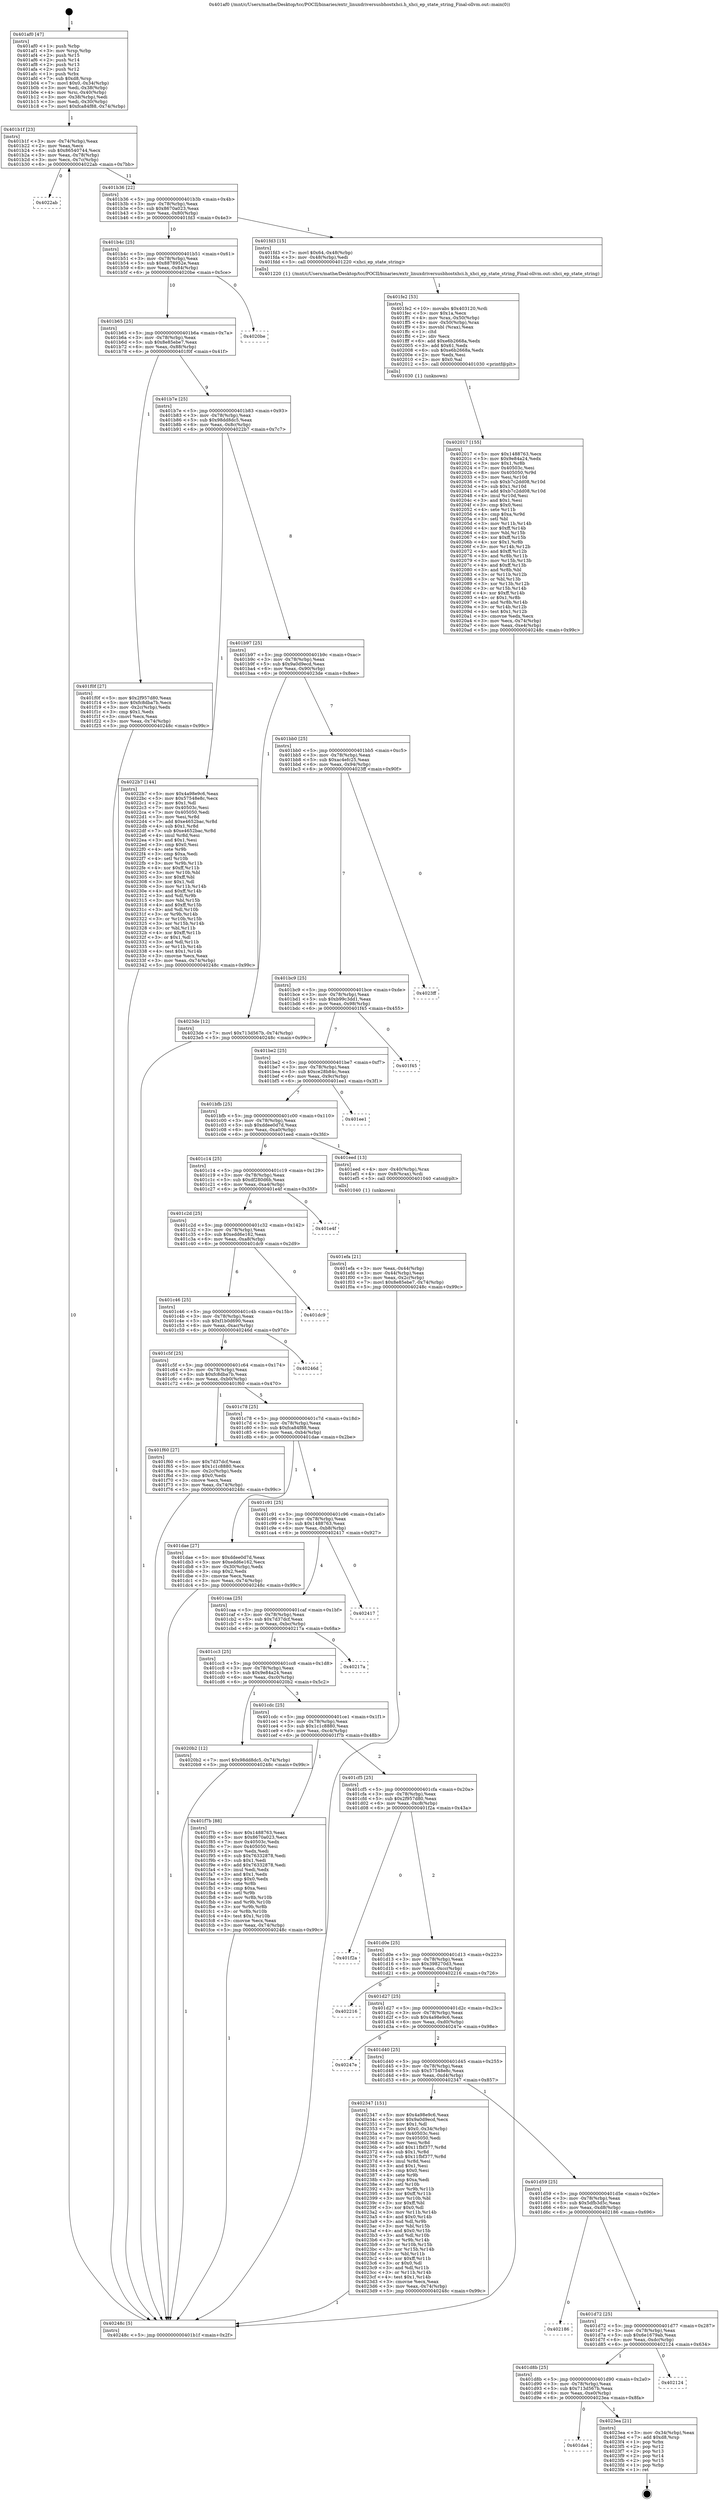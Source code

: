 digraph "0x401af0" {
  label = "0x401af0 (/mnt/c/Users/mathe/Desktop/tcc/POCII/binaries/extr_linuxdriversusbhostxhci.h_xhci_ep_state_string_Final-ollvm.out::main(0))"
  labelloc = "t"
  node[shape=record]

  Entry [label="",width=0.3,height=0.3,shape=circle,fillcolor=black,style=filled]
  "0x401b1f" [label="{
     0x401b1f [23]\l
     | [instrs]\l
     &nbsp;&nbsp;0x401b1f \<+3\>: mov -0x74(%rbp),%eax\l
     &nbsp;&nbsp;0x401b22 \<+2\>: mov %eax,%ecx\l
     &nbsp;&nbsp;0x401b24 \<+6\>: sub $0x86540744,%ecx\l
     &nbsp;&nbsp;0x401b2a \<+3\>: mov %eax,-0x78(%rbp)\l
     &nbsp;&nbsp;0x401b2d \<+3\>: mov %ecx,-0x7c(%rbp)\l
     &nbsp;&nbsp;0x401b30 \<+6\>: je 00000000004022ab \<main+0x7bb\>\l
  }"]
  "0x4022ab" [label="{
     0x4022ab\l
  }", style=dashed]
  "0x401b36" [label="{
     0x401b36 [22]\l
     | [instrs]\l
     &nbsp;&nbsp;0x401b36 \<+5\>: jmp 0000000000401b3b \<main+0x4b\>\l
     &nbsp;&nbsp;0x401b3b \<+3\>: mov -0x78(%rbp),%eax\l
     &nbsp;&nbsp;0x401b3e \<+5\>: sub $0x8670a023,%eax\l
     &nbsp;&nbsp;0x401b43 \<+3\>: mov %eax,-0x80(%rbp)\l
     &nbsp;&nbsp;0x401b46 \<+6\>: je 0000000000401fd3 \<main+0x4e3\>\l
  }"]
  Exit [label="",width=0.3,height=0.3,shape=circle,fillcolor=black,style=filled,peripheries=2]
  "0x401fd3" [label="{
     0x401fd3 [15]\l
     | [instrs]\l
     &nbsp;&nbsp;0x401fd3 \<+7\>: movl $0x64,-0x48(%rbp)\l
     &nbsp;&nbsp;0x401fda \<+3\>: mov -0x48(%rbp),%edi\l
     &nbsp;&nbsp;0x401fdd \<+5\>: call 0000000000401220 \<xhci_ep_state_string\>\l
     | [calls]\l
     &nbsp;&nbsp;0x401220 \{1\} (/mnt/c/Users/mathe/Desktop/tcc/POCII/binaries/extr_linuxdriversusbhostxhci.h_xhci_ep_state_string_Final-ollvm.out::xhci_ep_state_string)\l
  }"]
  "0x401b4c" [label="{
     0x401b4c [25]\l
     | [instrs]\l
     &nbsp;&nbsp;0x401b4c \<+5\>: jmp 0000000000401b51 \<main+0x61\>\l
     &nbsp;&nbsp;0x401b51 \<+3\>: mov -0x78(%rbp),%eax\l
     &nbsp;&nbsp;0x401b54 \<+5\>: sub $0x8878952e,%eax\l
     &nbsp;&nbsp;0x401b59 \<+6\>: mov %eax,-0x84(%rbp)\l
     &nbsp;&nbsp;0x401b5f \<+6\>: je 00000000004020be \<main+0x5ce\>\l
  }"]
  "0x401da4" [label="{
     0x401da4\l
  }", style=dashed]
  "0x4020be" [label="{
     0x4020be\l
  }", style=dashed]
  "0x401b65" [label="{
     0x401b65 [25]\l
     | [instrs]\l
     &nbsp;&nbsp;0x401b65 \<+5\>: jmp 0000000000401b6a \<main+0x7a\>\l
     &nbsp;&nbsp;0x401b6a \<+3\>: mov -0x78(%rbp),%eax\l
     &nbsp;&nbsp;0x401b6d \<+5\>: sub $0x8e85ebe7,%eax\l
     &nbsp;&nbsp;0x401b72 \<+6\>: mov %eax,-0x88(%rbp)\l
     &nbsp;&nbsp;0x401b78 \<+6\>: je 0000000000401f0f \<main+0x41f\>\l
  }"]
  "0x4023ea" [label="{
     0x4023ea [21]\l
     | [instrs]\l
     &nbsp;&nbsp;0x4023ea \<+3\>: mov -0x34(%rbp),%eax\l
     &nbsp;&nbsp;0x4023ed \<+7\>: add $0xd8,%rsp\l
     &nbsp;&nbsp;0x4023f4 \<+1\>: pop %rbx\l
     &nbsp;&nbsp;0x4023f5 \<+2\>: pop %r12\l
     &nbsp;&nbsp;0x4023f7 \<+2\>: pop %r13\l
     &nbsp;&nbsp;0x4023f9 \<+2\>: pop %r14\l
     &nbsp;&nbsp;0x4023fb \<+2\>: pop %r15\l
     &nbsp;&nbsp;0x4023fd \<+1\>: pop %rbp\l
     &nbsp;&nbsp;0x4023fe \<+1\>: ret\l
  }"]
  "0x401f0f" [label="{
     0x401f0f [27]\l
     | [instrs]\l
     &nbsp;&nbsp;0x401f0f \<+5\>: mov $0x2f957d80,%eax\l
     &nbsp;&nbsp;0x401f14 \<+5\>: mov $0xfc8dba7b,%ecx\l
     &nbsp;&nbsp;0x401f19 \<+3\>: mov -0x2c(%rbp),%edx\l
     &nbsp;&nbsp;0x401f1c \<+3\>: cmp $0x1,%edx\l
     &nbsp;&nbsp;0x401f1f \<+3\>: cmovl %ecx,%eax\l
     &nbsp;&nbsp;0x401f22 \<+3\>: mov %eax,-0x74(%rbp)\l
     &nbsp;&nbsp;0x401f25 \<+5\>: jmp 000000000040248c \<main+0x99c\>\l
  }"]
  "0x401b7e" [label="{
     0x401b7e [25]\l
     | [instrs]\l
     &nbsp;&nbsp;0x401b7e \<+5\>: jmp 0000000000401b83 \<main+0x93\>\l
     &nbsp;&nbsp;0x401b83 \<+3\>: mov -0x78(%rbp),%eax\l
     &nbsp;&nbsp;0x401b86 \<+5\>: sub $0x98dd8dc5,%eax\l
     &nbsp;&nbsp;0x401b8b \<+6\>: mov %eax,-0x8c(%rbp)\l
     &nbsp;&nbsp;0x401b91 \<+6\>: je 00000000004022b7 \<main+0x7c7\>\l
  }"]
  "0x401d8b" [label="{
     0x401d8b [25]\l
     | [instrs]\l
     &nbsp;&nbsp;0x401d8b \<+5\>: jmp 0000000000401d90 \<main+0x2a0\>\l
     &nbsp;&nbsp;0x401d90 \<+3\>: mov -0x78(%rbp),%eax\l
     &nbsp;&nbsp;0x401d93 \<+5\>: sub $0x713d567b,%eax\l
     &nbsp;&nbsp;0x401d98 \<+6\>: mov %eax,-0xe0(%rbp)\l
     &nbsp;&nbsp;0x401d9e \<+6\>: je 00000000004023ea \<main+0x8fa\>\l
  }"]
  "0x4022b7" [label="{
     0x4022b7 [144]\l
     | [instrs]\l
     &nbsp;&nbsp;0x4022b7 \<+5\>: mov $0x4a98e9c6,%eax\l
     &nbsp;&nbsp;0x4022bc \<+5\>: mov $0x57548e8c,%ecx\l
     &nbsp;&nbsp;0x4022c1 \<+2\>: mov $0x1,%dl\l
     &nbsp;&nbsp;0x4022c3 \<+7\>: mov 0x40503c,%esi\l
     &nbsp;&nbsp;0x4022ca \<+7\>: mov 0x405050,%edi\l
     &nbsp;&nbsp;0x4022d1 \<+3\>: mov %esi,%r8d\l
     &nbsp;&nbsp;0x4022d4 \<+7\>: add $0xe4652bac,%r8d\l
     &nbsp;&nbsp;0x4022db \<+4\>: sub $0x1,%r8d\l
     &nbsp;&nbsp;0x4022df \<+7\>: sub $0xe4652bac,%r8d\l
     &nbsp;&nbsp;0x4022e6 \<+4\>: imul %r8d,%esi\l
     &nbsp;&nbsp;0x4022ea \<+3\>: and $0x1,%esi\l
     &nbsp;&nbsp;0x4022ed \<+3\>: cmp $0x0,%esi\l
     &nbsp;&nbsp;0x4022f0 \<+4\>: sete %r9b\l
     &nbsp;&nbsp;0x4022f4 \<+3\>: cmp $0xa,%edi\l
     &nbsp;&nbsp;0x4022f7 \<+4\>: setl %r10b\l
     &nbsp;&nbsp;0x4022fb \<+3\>: mov %r9b,%r11b\l
     &nbsp;&nbsp;0x4022fe \<+4\>: xor $0xff,%r11b\l
     &nbsp;&nbsp;0x402302 \<+3\>: mov %r10b,%bl\l
     &nbsp;&nbsp;0x402305 \<+3\>: xor $0xff,%bl\l
     &nbsp;&nbsp;0x402308 \<+3\>: xor $0x1,%dl\l
     &nbsp;&nbsp;0x40230b \<+3\>: mov %r11b,%r14b\l
     &nbsp;&nbsp;0x40230e \<+4\>: and $0xff,%r14b\l
     &nbsp;&nbsp;0x402312 \<+3\>: and %dl,%r9b\l
     &nbsp;&nbsp;0x402315 \<+3\>: mov %bl,%r15b\l
     &nbsp;&nbsp;0x402318 \<+4\>: and $0xff,%r15b\l
     &nbsp;&nbsp;0x40231c \<+3\>: and %dl,%r10b\l
     &nbsp;&nbsp;0x40231f \<+3\>: or %r9b,%r14b\l
     &nbsp;&nbsp;0x402322 \<+3\>: or %r10b,%r15b\l
     &nbsp;&nbsp;0x402325 \<+3\>: xor %r15b,%r14b\l
     &nbsp;&nbsp;0x402328 \<+3\>: or %bl,%r11b\l
     &nbsp;&nbsp;0x40232b \<+4\>: xor $0xff,%r11b\l
     &nbsp;&nbsp;0x40232f \<+3\>: or $0x1,%dl\l
     &nbsp;&nbsp;0x402332 \<+3\>: and %dl,%r11b\l
     &nbsp;&nbsp;0x402335 \<+3\>: or %r11b,%r14b\l
     &nbsp;&nbsp;0x402338 \<+4\>: test $0x1,%r14b\l
     &nbsp;&nbsp;0x40233c \<+3\>: cmovne %ecx,%eax\l
     &nbsp;&nbsp;0x40233f \<+3\>: mov %eax,-0x74(%rbp)\l
     &nbsp;&nbsp;0x402342 \<+5\>: jmp 000000000040248c \<main+0x99c\>\l
  }"]
  "0x401b97" [label="{
     0x401b97 [25]\l
     | [instrs]\l
     &nbsp;&nbsp;0x401b97 \<+5\>: jmp 0000000000401b9c \<main+0xac\>\l
     &nbsp;&nbsp;0x401b9c \<+3\>: mov -0x78(%rbp),%eax\l
     &nbsp;&nbsp;0x401b9f \<+5\>: sub $0x9a0d9ecd,%eax\l
     &nbsp;&nbsp;0x401ba4 \<+6\>: mov %eax,-0x90(%rbp)\l
     &nbsp;&nbsp;0x401baa \<+6\>: je 00000000004023de \<main+0x8ee\>\l
  }"]
  "0x402124" [label="{
     0x402124\l
  }", style=dashed]
  "0x4023de" [label="{
     0x4023de [12]\l
     | [instrs]\l
     &nbsp;&nbsp;0x4023de \<+7\>: movl $0x713d567b,-0x74(%rbp)\l
     &nbsp;&nbsp;0x4023e5 \<+5\>: jmp 000000000040248c \<main+0x99c\>\l
  }"]
  "0x401bb0" [label="{
     0x401bb0 [25]\l
     | [instrs]\l
     &nbsp;&nbsp;0x401bb0 \<+5\>: jmp 0000000000401bb5 \<main+0xc5\>\l
     &nbsp;&nbsp;0x401bb5 \<+3\>: mov -0x78(%rbp),%eax\l
     &nbsp;&nbsp;0x401bb8 \<+5\>: sub $0xac4efc25,%eax\l
     &nbsp;&nbsp;0x401bbd \<+6\>: mov %eax,-0x94(%rbp)\l
     &nbsp;&nbsp;0x401bc3 \<+6\>: je 00000000004023ff \<main+0x90f\>\l
  }"]
  "0x401d72" [label="{
     0x401d72 [25]\l
     | [instrs]\l
     &nbsp;&nbsp;0x401d72 \<+5\>: jmp 0000000000401d77 \<main+0x287\>\l
     &nbsp;&nbsp;0x401d77 \<+3\>: mov -0x78(%rbp),%eax\l
     &nbsp;&nbsp;0x401d7a \<+5\>: sub $0x6e1679ab,%eax\l
     &nbsp;&nbsp;0x401d7f \<+6\>: mov %eax,-0xdc(%rbp)\l
     &nbsp;&nbsp;0x401d85 \<+6\>: je 0000000000402124 \<main+0x634\>\l
  }"]
  "0x4023ff" [label="{
     0x4023ff\l
  }", style=dashed]
  "0x401bc9" [label="{
     0x401bc9 [25]\l
     | [instrs]\l
     &nbsp;&nbsp;0x401bc9 \<+5\>: jmp 0000000000401bce \<main+0xde\>\l
     &nbsp;&nbsp;0x401bce \<+3\>: mov -0x78(%rbp),%eax\l
     &nbsp;&nbsp;0x401bd1 \<+5\>: sub $0xb99c3dd1,%eax\l
     &nbsp;&nbsp;0x401bd6 \<+6\>: mov %eax,-0x98(%rbp)\l
     &nbsp;&nbsp;0x401bdc \<+6\>: je 0000000000401f45 \<main+0x455\>\l
  }"]
  "0x402186" [label="{
     0x402186\l
  }", style=dashed]
  "0x401f45" [label="{
     0x401f45\l
  }", style=dashed]
  "0x401be2" [label="{
     0x401be2 [25]\l
     | [instrs]\l
     &nbsp;&nbsp;0x401be2 \<+5\>: jmp 0000000000401be7 \<main+0xf7\>\l
     &nbsp;&nbsp;0x401be7 \<+3\>: mov -0x78(%rbp),%eax\l
     &nbsp;&nbsp;0x401bea \<+5\>: sub $0xce28b84c,%eax\l
     &nbsp;&nbsp;0x401bef \<+6\>: mov %eax,-0x9c(%rbp)\l
     &nbsp;&nbsp;0x401bf5 \<+6\>: je 0000000000401ee1 \<main+0x3f1\>\l
  }"]
  "0x401d59" [label="{
     0x401d59 [25]\l
     | [instrs]\l
     &nbsp;&nbsp;0x401d59 \<+5\>: jmp 0000000000401d5e \<main+0x26e\>\l
     &nbsp;&nbsp;0x401d5e \<+3\>: mov -0x78(%rbp),%eax\l
     &nbsp;&nbsp;0x401d61 \<+5\>: sub $0x5dfb3d5c,%eax\l
     &nbsp;&nbsp;0x401d66 \<+6\>: mov %eax,-0xd8(%rbp)\l
     &nbsp;&nbsp;0x401d6c \<+6\>: je 0000000000402186 \<main+0x696\>\l
  }"]
  "0x401ee1" [label="{
     0x401ee1\l
  }", style=dashed]
  "0x401bfb" [label="{
     0x401bfb [25]\l
     | [instrs]\l
     &nbsp;&nbsp;0x401bfb \<+5\>: jmp 0000000000401c00 \<main+0x110\>\l
     &nbsp;&nbsp;0x401c00 \<+3\>: mov -0x78(%rbp),%eax\l
     &nbsp;&nbsp;0x401c03 \<+5\>: sub $0xddee0d7d,%eax\l
     &nbsp;&nbsp;0x401c08 \<+6\>: mov %eax,-0xa0(%rbp)\l
     &nbsp;&nbsp;0x401c0e \<+6\>: je 0000000000401eed \<main+0x3fd\>\l
  }"]
  "0x402347" [label="{
     0x402347 [151]\l
     | [instrs]\l
     &nbsp;&nbsp;0x402347 \<+5\>: mov $0x4a98e9c6,%eax\l
     &nbsp;&nbsp;0x40234c \<+5\>: mov $0x9a0d9ecd,%ecx\l
     &nbsp;&nbsp;0x402351 \<+2\>: mov $0x1,%dl\l
     &nbsp;&nbsp;0x402353 \<+7\>: movl $0x0,-0x34(%rbp)\l
     &nbsp;&nbsp;0x40235a \<+7\>: mov 0x40503c,%esi\l
     &nbsp;&nbsp;0x402361 \<+7\>: mov 0x405050,%edi\l
     &nbsp;&nbsp;0x402368 \<+3\>: mov %esi,%r8d\l
     &nbsp;&nbsp;0x40236b \<+7\>: add $0x11fbf377,%r8d\l
     &nbsp;&nbsp;0x402372 \<+4\>: sub $0x1,%r8d\l
     &nbsp;&nbsp;0x402376 \<+7\>: sub $0x11fbf377,%r8d\l
     &nbsp;&nbsp;0x40237d \<+4\>: imul %r8d,%esi\l
     &nbsp;&nbsp;0x402381 \<+3\>: and $0x1,%esi\l
     &nbsp;&nbsp;0x402384 \<+3\>: cmp $0x0,%esi\l
     &nbsp;&nbsp;0x402387 \<+4\>: sete %r9b\l
     &nbsp;&nbsp;0x40238b \<+3\>: cmp $0xa,%edi\l
     &nbsp;&nbsp;0x40238e \<+4\>: setl %r10b\l
     &nbsp;&nbsp;0x402392 \<+3\>: mov %r9b,%r11b\l
     &nbsp;&nbsp;0x402395 \<+4\>: xor $0xff,%r11b\l
     &nbsp;&nbsp;0x402399 \<+3\>: mov %r10b,%bl\l
     &nbsp;&nbsp;0x40239c \<+3\>: xor $0xff,%bl\l
     &nbsp;&nbsp;0x40239f \<+3\>: xor $0x0,%dl\l
     &nbsp;&nbsp;0x4023a2 \<+3\>: mov %r11b,%r14b\l
     &nbsp;&nbsp;0x4023a5 \<+4\>: and $0x0,%r14b\l
     &nbsp;&nbsp;0x4023a9 \<+3\>: and %dl,%r9b\l
     &nbsp;&nbsp;0x4023ac \<+3\>: mov %bl,%r15b\l
     &nbsp;&nbsp;0x4023af \<+4\>: and $0x0,%r15b\l
     &nbsp;&nbsp;0x4023b3 \<+3\>: and %dl,%r10b\l
     &nbsp;&nbsp;0x4023b6 \<+3\>: or %r9b,%r14b\l
     &nbsp;&nbsp;0x4023b9 \<+3\>: or %r10b,%r15b\l
     &nbsp;&nbsp;0x4023bc \<+3\>: xor %r15b,%r14b\l
     &nbsp;&nbsp;0x4023bf \<+3\>: or %bl,%r11b\l
     &nbsp;&nbsp;0x4023c2 \<+4\>: xor $0xff,%r11b\l
     &nbsp;&nbsp;0x4023c6 \<+3\>: or $0x0,%dl\l
     &nbsp;&nbsp;0x4023c9 \<+3\>: and %dl,%r11b\l
     &nbsp;&nbsp;0x4023cc \<+3\>: or %r11b,%r14b\l
     &nbsp;&nbsp;0x4023cf \<+4\>: test $0x1,%r14b\l
     &nbsp;&nbsp;0x4023d3 \<+3\>: cmovne %ecx,%eax\l
     &nbsp;&nbsp;0x4023d6 \<+3\>: mov %eax,-0x74(%rbp)\l
     &nbsp;&nbsp;0x4023d9 \<+5\>: jmp 000000000040248c \<main+0x99c\>\l
  }"]
  "0x401eed" [label="{
     0x401eed [13]\l
     | [instrs]\l
     &nbsp;&nbsp;0x401eed \<+4\>: mov -0x40(%rbp),%rax\l
     &nbsp;&nbsp;0x401ef1 \<+4\>: mov 0x8(%rax),%rdi\l
     &nbsp;&nbsp;0x401ef5 \<+5\>: call 0000000000401040 \<atoi@plt\>\l
     | [calls]\l
     &nbsp;&nbsp;0x401040 \{1\} (unknown)\l
  }"]
  "0x401c14" [label="{
     0x401c14 [25]\l
     | [instrs]\l
     &nbsp;&nbsp;0x401c14 \<+5\>: jmp 0000000000401c19 \<main+0x129\>\l
     &nbsp;&nbsp;0x401c19 \<+3\>: mov -0x78(%rbp),%eax\l
     &nbsp;&nbsp;0x401c1c \<+5\>: sub $0xdf280d6b,%eax\l
     &nbsp;&nbsp;0x401c21 \<+6\>: mov %eax,-0xa4(%rbp)\l
     &nbsp;&nbsp;0x401c27 \<+6\>: je 0000000000401e4f \<main+0x35f\>\l
  }"]
  "0x401d40" [label="{
     0x401d40 [25]\l
     | [instrs]\l
     &nbsp;&nbsp;0x401d40 \<+5\>: jmp 0000000000401d45 \<main+0x255\>\l
     &nbsp;&nbsp;0x401d45 \<+3\>: mov -0x78(%rbp),%eax\l
     &nbsp;&nbsp;0x401d48 \<+5\>: sub $0x57548e8c,%eax\l
     &nbsp;&nbsp;0x401d4d \<+6\>: mov %eax,-0xd4(%rbp)\l
     &nbsp;&nbsp;0x401d53 \<+6\>: je 0000000000402347 \<main+0x857\>\l
  }"]
  "0x401e4f" [label="{
     0x401e4f\l
  }", style=dashed]
  "0x401c2d" [label="{
     0x401c2d [25]\l
     | [instrs]\l
     &nbsp;&nbsp;0x401c2d \<+5\>: jmp 0000000000401c32 \<main+0x142\>\l
     &nbsp;&nbsp;0x401c32 \<+3\>: mov -0x78(%rbp),%eax\l
     &nbsp;&nbsp;0x401c35 \<+5\>: sub $0xedd6e162,%eax\l
     &nbsp;&nbsp;0x401c3a \<+6\>: mov %eax,-0xa8(%rbp)\l
     &nbsp;&nbsp;0x401c40 \<+6\>: je 0000000000401dc9 \<main+0x2d9\>\l
  }"]
  "0x40247e" [label="{
     0x40247e\l
  }", style=dashed]
  "0x401dc9" [label="{
     0x401dc9\l
  }", style=dashed]
  "0x401c46" [label="{
     0x401c46 [25]\l
     | [instrs]\l
     &nbsp;&nbsp;0x401c46 \<+5\>: jmp 0000000000401c4b \<main+0x15b\>\l
     &nbsp;&nbsp;0x401c4b \<+3\>: mov -0x78(%rbp),%eax\l
     &nbsp;&nbsp;0x401c4e \<+5\>: sub $0xf1b0d690,%eax\l
     &nbsp;&nbsp;0x401c53 \<+6\>: mov %eax,-0xac(%rbp)\l
     &nbsp;&nbsp;0x401c59 \<+6\>: je 000000000040246d \<main+0x97d\>\l
  }"]
  "0x401d27" [label="{
     0x401d27 [25]\l
     | [instrs]\l
     &nbsp;&nbsp;0x401d27 \<+5\>: jmp 0000000000401d2c \<main+0x23c\>\l
     &nbsp;&nbsp;0x401d2c \<+3\>: mov -0x78(%rbp),%eax\l
     &nbsp;&nbsp;0x401d2f \<+5\>: sub $0x4a98e9c6,%eax\l
     &nbsp;&nbsp;0x401d34 \<+6\>: mov %eax,-0xd0(%rbp)\l
     &nbsp;&nbsp;0x401d3a \<+6\>: je 000000000040247e \<main+0x98e\>\l
  }"]
  "0x40246d" [label="{
     0x40246d\l
  }", style=dashed]
  "0x401c5f" [label="{
     0x401c5f [25]\l
     | [instrs]\l
     &nbsp;&nbsp;0x401c5f \<+5\>: jmp 0000000000401c64 \<main+0x174\>\l
     &nbsp;&nbsp;0x401c64 \<+3\>: mov -0x78(%rbp),%eax\l
     &nbsp;&nbsp;0x401c67 \<+5\>: sub $0xfc8dba7b,%eax\l
     &nbsp;&nbsp;0x401c6c \<+6\>: mov %eax,-0xb0(%rbp)\l
     &nbsp;&nbsp;0x401c72 \<+6\>: je 0000000000401f60 \<main+0x470\>\l
  }"]
  "0x402216" [label="{
     0x402216\l
  }", style=dashed]
  "0x401f60" [label="{
     0x401f60 [27]\l
     | [instrs]\l
     &nbsp;&nbsp;0x401f60 \<+5\>: mov $0x7d37dcf,%eax\l
     &nbsp;&nbsp;0x401f65 \<+5\>: mov $0x1c1c8880,%ecx\l
     &nbsp;&nbsp;0x401f6a \<+3\>: mov -0x2c(%rbp),%edx\l
     &nbsp;&nbsp;0x401f6d \<+3\>: cmp $0x0,%edx\l
     &nbsp;&nbsp;0x401f70 \<+3\>: cmove %ecx,%eax\l
     &nbsp;&nbsp;0x401f73 \<+3\>: mov %eax,-0x74(%rbp)\l
     &nbsp;&nbsp;0x401f76 \<+5\>: jmp 000000000040248c \<main+0x99c\>\l
  }"]
  "0x401c78" [label="{
     0x401c78 [25]\l
     | [instrs]\l
     &nbsp;&nbsp;0x401c78 \<+5\>: jmp 0000000000401c7d \<main+0x18d\>\l
     &nbsp;&nbsp;0x401c7d \<+3\>: mov -0x78(%rbp),%eax\l
     &nbsp;&nbsp;0x401c80 \<+5\>: sub $0xfca84f88,%eax\l
     &nbsp;&nbsp;0x401c85 \<+6\>: mov %eax,-0xb4(%rbp)\l
     &nbsp;&nbsp;0x401c8b \<+6\>: je 0000000000401dae \<main+0x2be\>\l
  }"]
  "0x401d0e" [label="{
     0x401d0e [25]\l
     | [instrs]\l
     &nbsp;&nbsp;0x401d0e \<+5\>: jmp 0000000000401d13 \<main+0x223\>\l
     &nbsp;&nbsp;0x401d13 \<+3\>: mov -0x78(%rbp),%eax\l
     &nbsp;&nbsp;0x401d16 \<+5\>: sub $0x398270d3,%eax\l
     &nbsp;&nbsp;0x401d1b \<+6\>: mov %eax,-0xcc(%rbp)\l
     &nbsp;&nbsp;0x401d21 \<+6\>: je 0000000000402216 \<main+0x726\>\l
  }"]
  "0x401dae" [label="{
     0x401dae [27]\l
     | [instrs]\l
     &nbsp;&nbsp;0x401dae \<+5\>: mov $0xddee0d7d,%eax\l
     &nbsp;&nbsp;0x401db3 \<+5\>: mov $0xedd6e162,%ecx\l
     &nbsp;&nbsp;0x401db8 \<+3\>: mov -0x30(%rbp),%edx\l
     &nbsp;&nbsp;0x401dbb \<+3\>: cmp $0x2,%edx\l
     &nbsp;&nbsp;0x401dbe \<+3\>: cmovne %ecx,%eax\l
     &nbsp;&nbsp;0x401dc1 \<+3\>: mov %eax,-0x74(%rbp)\l
     &nbsp;&nbsp;0x401dc4 \<+5\>: jmp 000000000040248c \<main+0x99c\>\l
  }"]
  "0x401c91" [label="{
     0x401c91 [25]\l
     | [instrs]\l
     &nbsp;&nbsp;0x401c91 \<+5\>: jmp 0000000000401c96 \<main+0x1a6\>\l
     &nbsp;&nbsp;0x401c96 \<+3\>: mov -0x78(%rbp),%eax\l
     &nbsp;&nbsp;0x401c99 \<+5\>: sub $0x1488763,%eax\l
     &nbsp;&nbsp;0x401c9e \<+6\>: mov %eax,-0xb8(%rbp)\l
     &nbsp;&nbsp;0x401ca4 \<+6\>: je 0000000000402417 \<main+0x927\>\l
  }"]
  "0x40248c" [label="{
     0x40248c [5]\l
     | [instrs]\l
     &nbsp;&nbsp;0x40248c \<+5\>: jmp 0000000000401b1f \<main+0x2f\>\l
  }"]
  "0x401af0" [label="{
     0x401af0 [47]\l
     | [instrs]\l
     &nbsp;&nbsp;0x401af0 \<+1\>: push %rbp\l
     &nbsp;&nbsp;0x401af1 \<+3\>: mov %rsp,%rbp\l
     &nbsp;&nbsp;0x401af4 \<+2\>: push %r15\l
     &nbsp;&nbsp;0x401af6 \<+2\>: push %r14\l
     &nbsp;&nbsp;0x401af8 \<+2\>: push %r13\l
     &nbsp;&nbsp;0x401afa \<+2\>: push %r12\l
     &nbsp;&nbsp;0x401afc \<+1\>: push %rbx\l
     &nbsp;&nbsp;0x401afd \<+7\>: sub $0xd8,%rsp\l
     &nbsp;&nbsp;0x401b04 \<+7\>: movl $0x0,-0x34(%rbp)\l
     &nbsp;&nbsp;0x401b0b \<+3\>: mov %edi,-0x38(%rbp)\l
     &nbsp;&nbsp;0x401b0e \<+4\>: mov %rsi,-0x40(%rbp)\l
     &nbsp;&nbsp;0x401b12 \<+3\>: mov -0x38(%rbp),%edi\l
     &nbsp;&nbsp;0x401b15 \<+3\>: mov %edi,-0x30(%rbp)\l
     &nbsp;&nbsp;0x401b18 \<+7\>: movl $0xfca84f88,-0x74(%rbp)\l
  }"]
  "0x401efa" [label="{
     0x401efa [21]\l
     | [instrs]\l
     &nbsp;&nbsp;0x401efa \<+3\>: mov %eax,-0x44(%rbp)\l
     &nbsp;&nbsp;0x401efd \<+3\>: mov -0x44(%rbp),%eax\l
     &nbsp;&nbsp;0x401f00 \<+3\>: mov %eax,-0x2c(%rbp)\l
     &nbsp;&nbsp;0x401f03 \<+7\>: movl $0x8e85ebe7,-0x74(%rbp)\l
     &nbsp;&nbsp;0x401f0a \<+5\>: jmp 000000000040248c \<main+0x99c\>\l
  }"]
  "0x401f2a" [label="{
     0x401f2a\l
  }", style=dashed]
  "0x402417" [label="{
     0x402417\l
  }", style=dashed]
  "0x401caa" [label="{
     0x401caa [25]\l
     | [instrs]\l
     &nbsp;&nbsp;0x401caa \<+5\>: jmp 0000000000401caf \<main+0x1bf\>\l
     &nbsp;&nbsp;0x401caf \<+3\>: mov -0x78(%rbp),%eax\l
     &nbsp;&nbsp;0x401cb2 \<+5\>: sub $0x7d37dcf,%eax\l
     &nbsp;&nbsp;0x401cb7 \<+6\>: mov %eax,-0xbc(%rbp)\l
     &nbsp;&nbsp;0x401cbd \<+6\>: je 000000000040217a \<main+0x68a\>\l
  }"]
  "0x402017" [label="{
     0x402017 [155]\l
     | [instrs]\l
     &nbsp;&nbsp;0x402017 \<+5\>: mov $0x1488763,%ecx\l
     &nbsp;&nbsp;0x40201c \<+5\>: mov $0x9e84a24,%edx\l
     &nbsp;&nbsp;0x402021 \<+3\>: mov $0x1,%r8b\l
     &nbsp;&nbsp;0x402024 \<+7\>: mov 0x40503c,%esi\l
     &nbsp;&nbsp;0x40202b \<+8\>: mov 0x405050,%r9d\l
     &nbsp;&nbsp;0x402033 \<+3\>: mov %esi,%r10d\l
     &nbsp;&nbsp;0x402036 \<+7\>: sub $0xb7c2dd08,%r10d\l
     &nbsp;&nbsp;0x40203d \<+4\>: sub $0x1,%r10d\l
     &nbsp;&nbsp;0x402041 \<+7\>: add $0xb7c2dd08,%r10d\l
     &nbsp;&nbsp;0x402048 \<+4\>: imul %r10d,%esi\l
     &nbsp;&nbsp;0x40204c \<+3\>: and $0x1,%esi\l
     &nbsp;&nbsp;0x40204f \<+3\>: cmp $0x0,%esi\l
     &nbsp;&nbsp;0x402052 \<+4\>: sete %r11b\l
     &nbsp;&nbsp;0x402056 \<+4\>: cmp $0xa,%r9d\l
     &nbsp;&nbsp;0x40205a \<+3\>: setl %bl\l
     &nbsp;&nbsp;0x40205d \<+3\>: mov %r11b,%r14b\l
     &nbsp;&nbsp;0x402060 \<+4\>: xor $0xff,%r14b\l
     &nbsp;&nbsp;0x402064 \<+3\>: mov %bl,%r15b\l
     &nbsp;&nbsp;0x402067 \<+4\>: xor $0xff,%r15b\l
     &nbsp;&nbsp;0x40206b \<+4\>: xor $0x1,%r8b\l
     &nbsp;&nbsp;0x40206f \<+3\>: mov %r14b,%r12b\l
     &nbsp;&nbsp;0x402072 \<+4\>: and $0xff,%r12b\l
     &nbsp;&nbsp;0x402076 \<+3\>: and %r8b,%r11b\l
     &nbsp;&nbsp;0x402079 \<+3\>: mov %r15b,%r13b\l
     &nbsp;&nbsp;0x40207c \<+4\>: and $0xff,%r13b\l
     &nbsp;&nbsp;0x402080 \<+3\>: and %r8b,%bl\l
     &nbsp;&nbsp;0x402083 \<+3\>: or %r11b,%r12b\l
     &nbsp;&nbsp;0x402086 \<+3\>: or %bl,%r13b\l
     &nbsp;&nbsp;0x402089 \<+3\>: xor %r13b,%r12b\l
     &nbsp;&nbsp;0x40208c \<+3\>: or %r15b,%r14b\l
     &nbsp;&nbsp;0x40208f \<+4\>: xor $0xff,%r14b\l
     &nbsp;&nbsp;0x402093 \<+4\>: or $0x1,%r8b\l
     &nbsp;&nbsp;0x402097 \<+3\>: and %r8b,%r14b\l
     &nbsp;&nbsp;0x40209a \<+3\>: or %r14b,%r12b\l
     &nbsp;&nbsp;0x40209d \<+4\>: test $0x1,%r12b\l
     &nbsp;&nbsp;0x4020a1 \<+3\>: cmovne %edx,%ecx\l
     &nbsp;&nbsp;0x4020a4 \<+3\>: mov %ecx,-0x74(%rbp)\l
     &nbsp;&nbsp;0x4020a7 \<+6\>: mov %eax,-0xe4(%rbp)\l
     &nbsp;&nbsp;0x4020ad \<+5\>: jmp 000000000040248c \<main+0x99c\>\l
  }"]
  "0x40217a" [label="{
     0x40217a\l
  }", style=dashed]
  "0x401cc3" [label="{
     0x401cc3 [25]\l
     | [instrs]\l
     &nbsp;&nbsp;0x401cc3 \<+5\>: jmp 0000000000401cc8 \<main+0x1d8\>\l
     &nbsp;&nbsp;0x401cc8 \<+3\>: mov -0x78(%rbp),%eax\l
     &nbsp;&nbsp;0x401ccb \<+5\>: sub $0x9e84a24,%eax\l
     &nbsp;&nbsp;0x401cd0 \<+6\>: mov %eax,-0xc0(%rbp)\l
     &nbsp;&nbsp;0x401cd6 \<+6\>: je 00000000004020b2 \<main+0x5c2\>\l
  }"]
  "0x401fe2" [label="{
     0x401fe2 [53]\l
     | [instrs]\l
     &nbsp;&nbsp;0x401fe2 \<+10\>: movabs $0x403120,%rdi\l
     &nbsp;&nbsp;0x401fec \<+5\>: mov $0x1a,%ecx\l
     &nbsp;&nbsp;0x401ff1 \<+4\>: mov %rax,-0x50(%rbp)\l
     &nbsp;&nbsp;0x401ff5 \<+4\>: mov -0x50(%rbp),%rax\l
     &nbsp;&nbsp;0x401ff9 \<+3\>: movsbl (%rax),%eax\l
     &nbsp;&nbsp;0x401ffc \<+1\>: cltd\l
     &nbsp;&nbsp;0x401ffd \<+2\>: idiv %ecx\l
     &nbsp;&nbsp;0x401fff \<+6\>: add $0xe6b2668a,%edx\l
     &nbsp;&nbsp;0x402005 \<+3\>: add $0x61,%edx\l
     &nbsp;&nbsp;0x402008 \<+6\>: sub $0xe6b2668a,%edx\l
     &nbsp;&nbsp;0x40200e \<+2\>: mov %edx,%esi\l
     &nbsp;&nbsp;0x402010 \<+2\>: mov $0x0,%al\l
     &nbsp;&nbsp;0x402012 \<+5\>: call 0000000000401030 \<printf@plt\>\l
     | [calls]\l
     &nbsp;&nbsp;0x401030 \{1\} (unknown)\l
  }"]
  "0x4020b2" [label="{
     0x4020b2 [12]\l
     | [instrs]\l
     &nbsp;&nbsp;0x4020b2 \<+7\>: movl $0x98dd8dc5,-0x74(%rbp)\l
     &nbsp;&nbsp;0x4020b9 \<+5\>: jmp 000000000040248c \<main+0x99c\>\l
  }"]
  "0x401cdc" [label="{
     0x401cdc [25]\l
     | [instrs]\l
     &nbsp;&nbsp;0x401cdc \<+5\>: jmp 0000000000401ce1 \<main+0x1f1\>\l
     &nbsp;&nbsp;0x401ce1 \<+3\>: mov -0x78(%rbp),%eax\l
     &nbsp;&nbsp;0x401ce4 \<+5\>: sub $0x1c1c8880,%eax\l
     &nbsp;&nbsp;0x401ce9 \<+6\>: mov %eax,-0xc4(%rbp)\l
     &nbsp;&nbsp;0x401cef \<+6\>: je 0000000000401f7b \<main+0x48b\>\l
  }"]
  "0x401cf5" [label="{
     0x401cf5 [25]\l
     | [instrs]\l
     &nbsp;&nbsp;0x401cf5 \<+5\>: jmp 0000000000401cfa \<main+0x20a\>\l
     &nbsp;&nbsp;0x401cfa \<+3\>: mov -0x78(%rbp),%eax\l
     &nbsp;&nbsp;0x401cfd \<+5\>: sub $0x2f957d80,%eax\l
     &nbsp;&nbsp;0x401d02 \<+6\>: mov %eax,-0xc8(%rbp)\l
     &nbsp;&nbsp;0x401d08 \<+6\>: je 0000000000401f2a \<main+0x43a\>\l
  }"]
  "0x401f7b" [label="{
     0x401f7b [88]\l
     | [instrs]\l
     &nbsp;&nbsp;0x401f7b \<+5\>: mov $0x1488763,%eax\l
     &nbsp;&nbsp;0x401f80 \<+5\>: mov $0x8670a023,%ecx\l
     &nbsp;&nbsp;0x401f85 \<+7\>: mov 0x40503c,%edx\l
     &nbsp;&nbsp;0x401f8c \<+7\>: mov 0x405050,%esi\l
     &nbsp;&nbsp;0x401f93 \<+2\>: mov %edx,%edi\l
     &nbsp;&nbsp;0x401f95 \<+6\>: sub $0x76332878,%edi\l
     &nbsp;&nbsp;0x401f9b \<+3\>: sub $0x1,%edi\l
     &nbsp;&nbsp;0x401f9e \<+6\>: add $0x76332878,%edi\l
     &nbsp;&nbsp;0x401fa4 \<+3\>: imul %edi,%edx\l
     &nbsp;&nbsp;0x401fa7 \<+3\>: and $0x1,%edx\l
     &nbsp;&nbsp;0x401faa \<+3\>: cmp $0x0,%edx\l
     &nbsp;&nbsp;0x401fad \<+4\>: sete %r8b\l
     &nbsp;&nbsp;0x401fb1 \<+3\>: cmp $0xa,%esi\l
     &nbsp;&nbsp;0x401fb4 \<+4\>: setl %r9b\l
     &nbsp;&nbsp;0x401fb8 \<+3\>: mov %r8b,%r10b\l
     &nbsp;&nbsp;0x401fbb \<+3\>: and %r9b,%r10b\l
     &nbsp;&nbsp;0x401fbe \<+3\>: xor %r9b,%r8b\l
     &nbsp;&nbsp;0x401fc1 \<+3\>: or %r8b,%r10b\l
     &nbsp;&nbsp;0x401fc4 \<+4\>: test $0x1,%r10b\l
     &nbsp;&nbsp;0x401fc8 \<+3\>: cmovne %ecx,%eax\l
     &nbsp;&nbsp;0x401fcb \<+3\>: mov %eax,-0x74(%rbp)\l
     &nbsp;&nbsp;0x401fce \<+5\>: jmp 000000000040248c \<main+0x99c\>\l
  }"]
  Entry -> "0x401af0" [label=" 1"]
  "0x401b1f" -> "0x4022ab" [label=" 0"]
  "0x401b1f" -> "0x401b36" [label=" 11"]
  "0x4023ea" -> Exit [label=" 1"]
  "0x401b36" -> "0x401fd3" [label=" 1"]
  "0x401b36" -> "0x401b4c" [label=" 10"]
  "0x401d8b" -> "0x401da4" [label=" 0"]
  "0x401b4c" -> "0x4020be" [label=" 0"]
  "0x401b4c" -> "0x401b65" [label=" 10"]
  "0x401d8b" -> "0x4023ea" [label=" 1"]
  "0x401b65" -> "0x401f0f" [label=" 1"]
  "0x401b65" -> "0x401b7e" [label=" 9"]
  "0x401d72" -> "0x401d8b" [label=" 1"]
  "0x401b7e" -> "0x4022b7" [label=" 1"]
  "0x401b7e" -> "0x401b97" [label=" 8"]
  "0x401d72" -> "0x402124" [label=" 0"]
  "0x401b97" -> "0x4023de" [label=" 1"]
  "0x401b97" -> "0x401bb0" [label=" 7"]
  "0x401d59" -> "0x401d72" [label=" 1"]
  "0x401bb0" -> "0x4023ff" [label=" 0"]
  "0x401bb0" -> "0x401bc9" [label=" 7"]
  "0x401d59" -> "0x402186" [label=" 0"]
  "0x401bc9" -> "0x401f45" [label=" 0"]
  "0x401bc9" -> "0x401be2" [label=" 7"]
  "0x4023de" -> "0x40248c" [label=" 1"]
  "0x401be2" -> "0x401ee1" [label=" 0"]
  "0x401be2" -> "0x401bfb" [label=" 7"]
  "0x402347" -> "0x40248c" [label=" 1"]
  "0x401bfb" -> "0x401eed" [label=" 1"]
  "0x401bfb" -> "0x401c14" [label=" 6"]
  "0x401d40" -> "0x401d59" [label=" 1"]
  "0x401c14" -> "0x401e4f" [label=" 0"]
  "0x401c14" -> "0x401c2d" [label=" 6"]
  "0x401d40" -> "0x402347" [label=" 1"]
  "0x401c2d" -> "0x401dc9" [label=" 0"]
  "0x401c2d" -> "0x401c46" [label=" 6"]
  "0x401d27" -> "0x401d40" [label=" 2"]
  "0x401c46" -> "0x40246d" [label=" 0"]
  "0x401c46" -> "0x401c5f" [label=" 6"]
  "0x401d27" -> "0x40247e" [label=" 0"]
  "0x401c5f" -> "0x401f60" [label=" 1"]
  "0x401c5f" -> "0x401c78" [label=" 5"]
  "0x401d0e" -> "0x401d27" [label=" 2"]
  "0x401c78" -> "0x401dae" [label=" 1"]
  "0x401c78" -> "0x401c91" [label=" 4"]
  "0x401dae" -> "0x40248c" [label=" 1"]
  "0x401af0" -> "0x401b1f" [label=" 1"]
  "0x40248c" -> "0x401b1f" [label=" 10"]
  "0x401eed" -> "0x401efa" [label=" 1"]
  "0x401efa" -> "0x40248c" [label=" 1"]
  "0x401f0f" -> "0x40248c" [label=" 1"]
  "0x401f60" -> "0x40248c" [label=" 1"]
  "0x401d0e" -> "0x402216" [label=" 0"]
  "0x401c91" -> "0x402417" [label=" 0"]
  "0x401c91" -> "0x401caa" [label=" 4"]
  "0x401cf5" -> "0x401d0e" [label=" 2"]
  "0x401caa" -> "0x40217a" [label=" 0"]
  "0x401caa" -> "0x401cc3" [label=" 4"]
  "0x401cf5" -> "0x401f2a" [label=" 0"]
  "0x401cc3" -> "0x4020b2" [label=" 1"]
  "0x401cc3" -> "0x401cdc" [label=" 3"]
  "0x4022b7" -> "0x40248c" [label=" 1"]
  "0x401cdc" -> "0x401f7b" [label=" 1"]
  "0x401cdc" -> "0x401cf5" [label=" 2"]
  "0x401f7b" -> "0x40248c" [label=" 1"]
  "0x401fd3" -> "0x401fe2" [label=" 1"]
  "0x401fe2" -> "0x402017" [label=" 1"]
  "0x402017" -> "0x40248c" [label=" 1"]
  "0x4020b2" -> "0x40248c" [label=" 1"]
}
